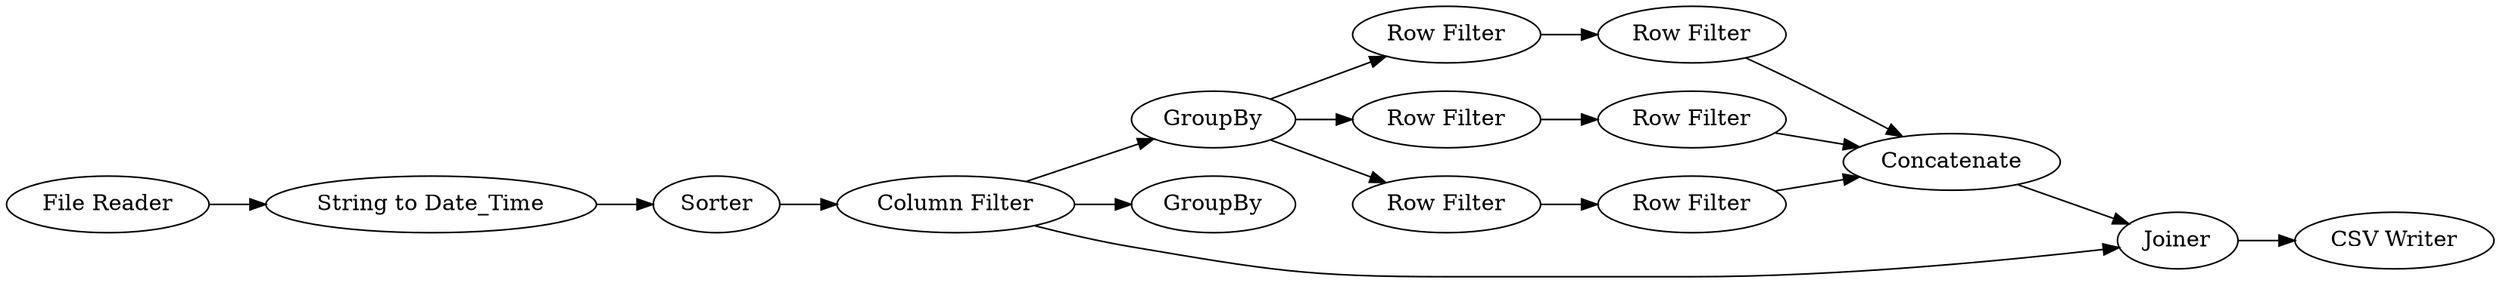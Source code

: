 digraph {
	32 -> 24
	21 -> 29
	29 -> 27
	4 -> 22
	33 -> 32
	30 -> 34
	21 -> 36
	4 -> 34
	4 -> 21
	34 -> 35
	37 -> 30
	26 -> 30
	21 -> 28
	36 -> 37
	28 -> 26
	27 -> 30
	24 -> 4
	24 [label=Sorter]
	27 [label="Row Filter"]
	35 [label="CSV Writer"]
	34 [label=Joiner]
	22 [label=GroupBy]
	29 [label="Row Filter"]
	28 [label="Row Filter"]
	36 [label="Row Filter"]
	4 [label="Column Filter"]
	21 [label=GroupBy]
	26 [label="Row Filter"]
	32 [label="String to Date_Time"]
	33 [label="File Reader"]
	30 [label=Concatenate]
	37 [label="Row Filter"]
	rankdir=LR
}
